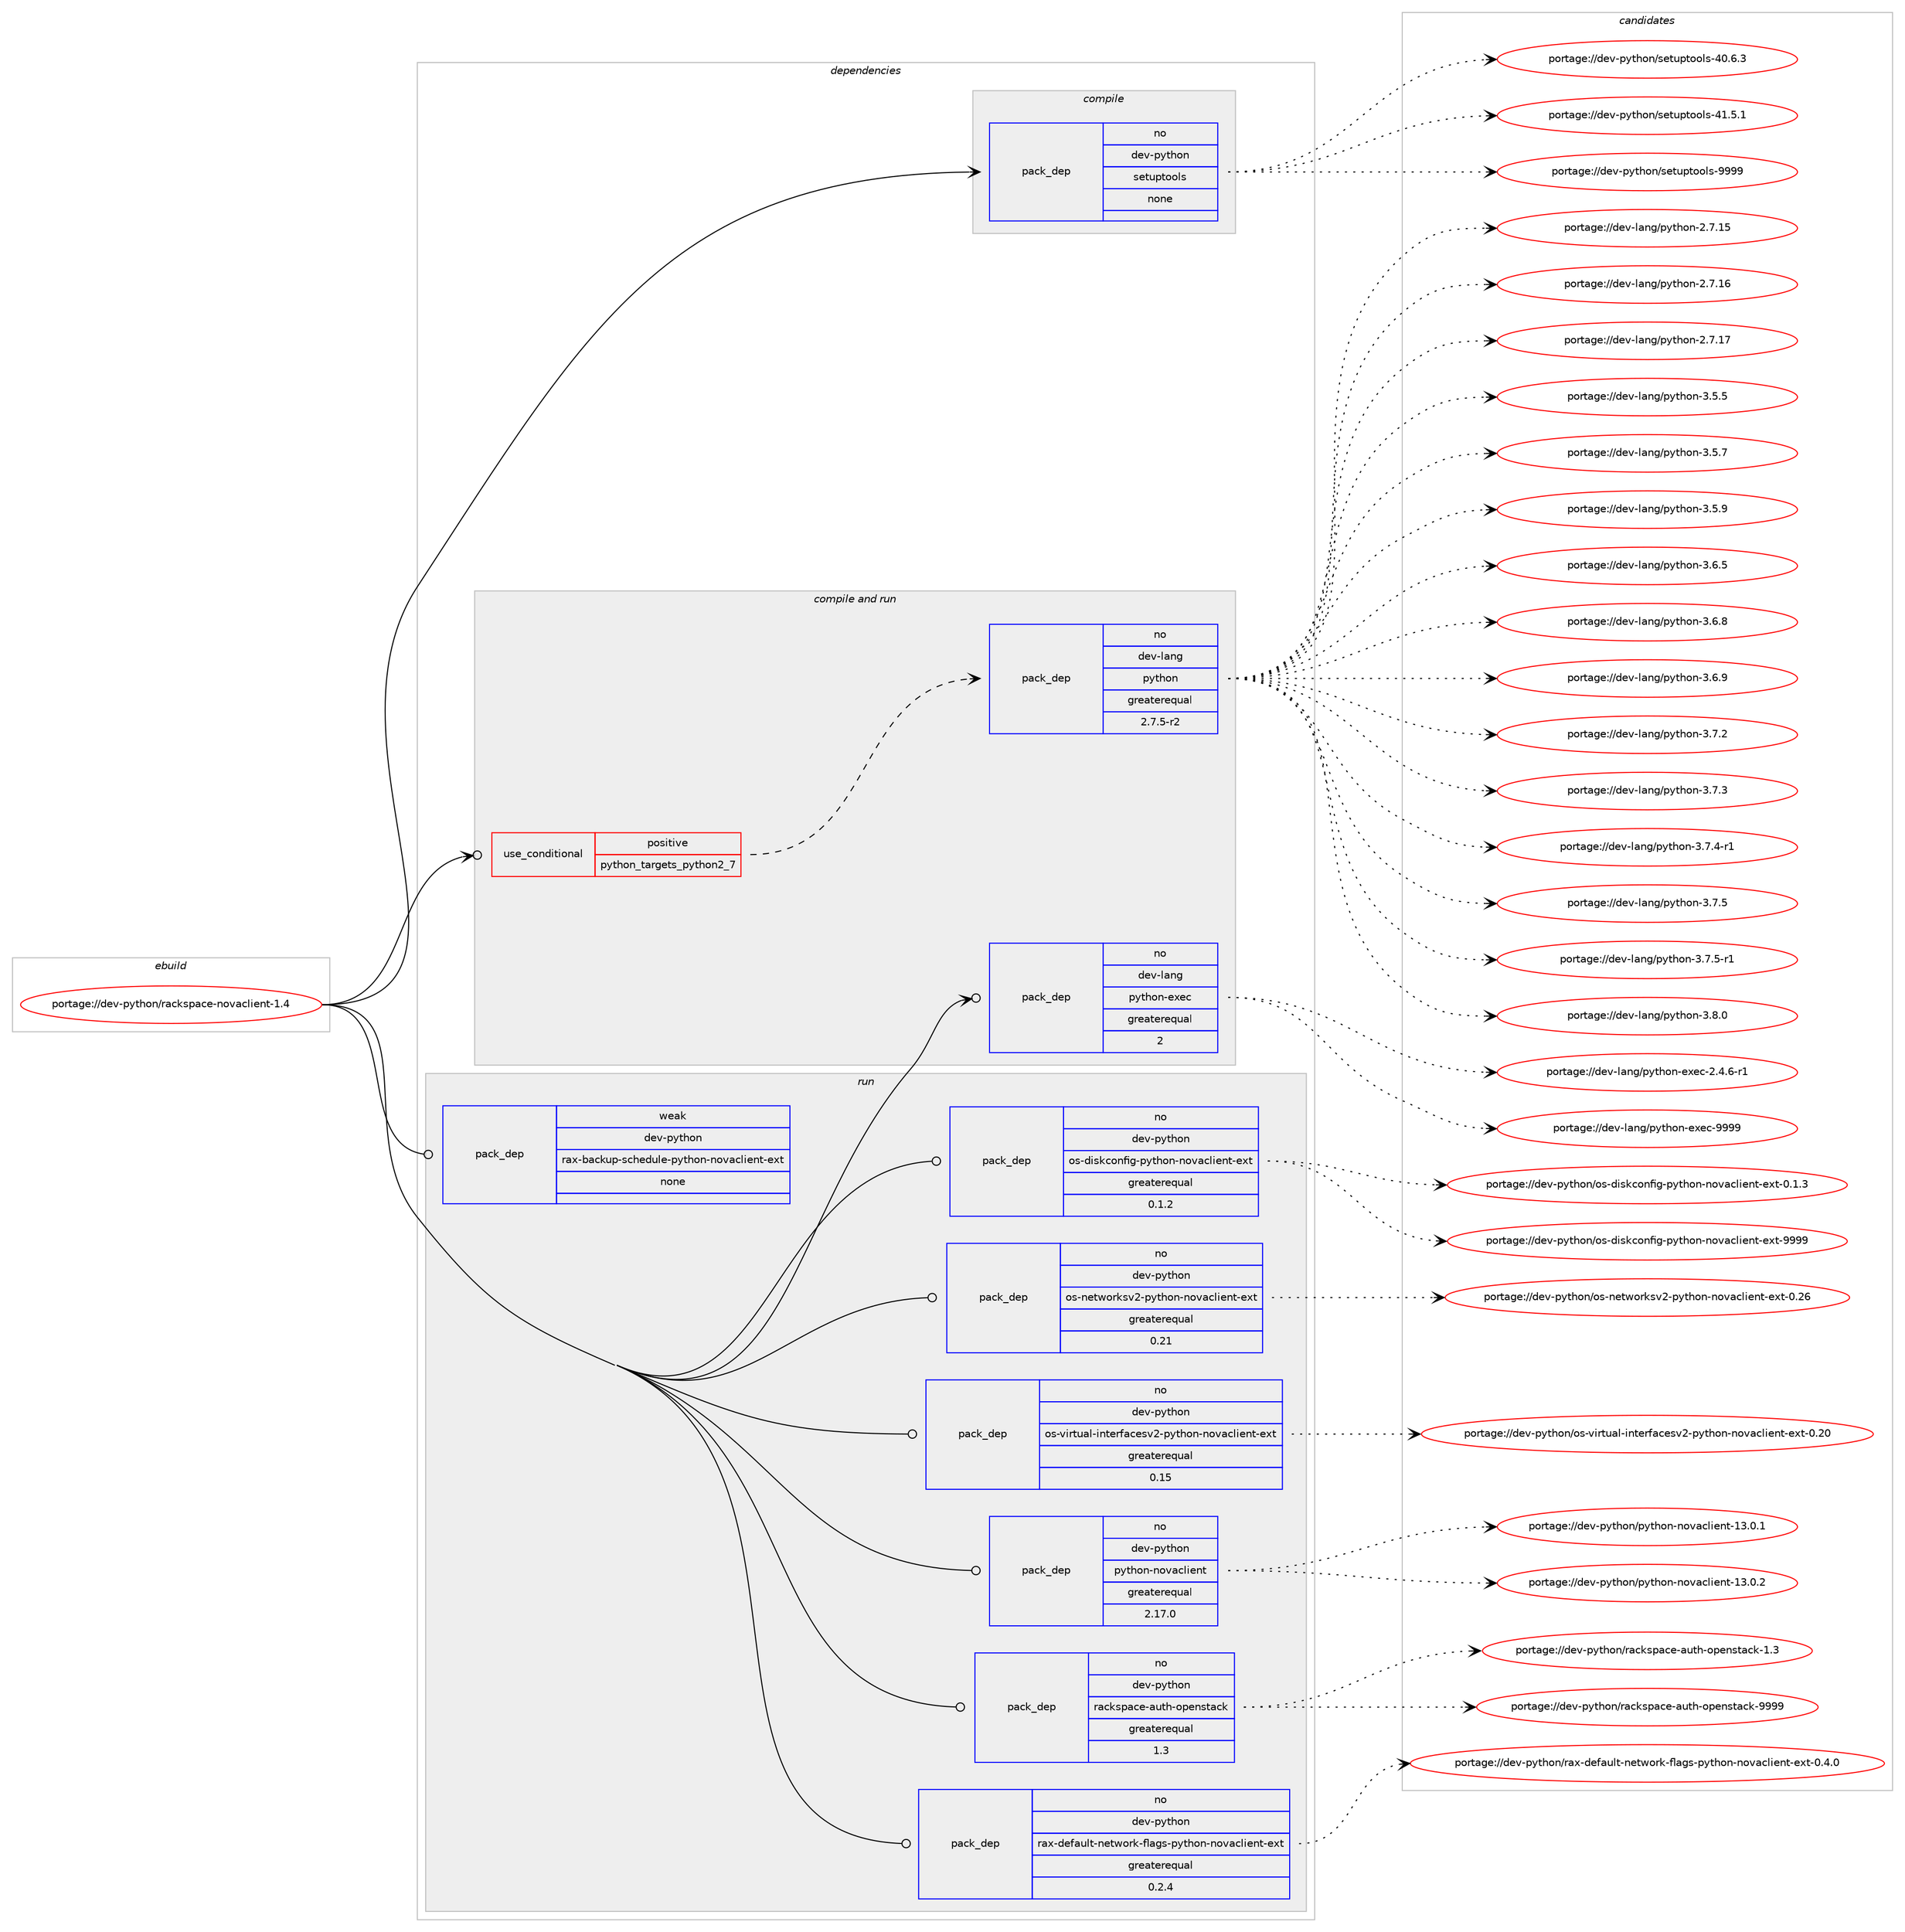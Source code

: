digraph prolog {

# *************
# Graph options
# *************

newrank=true;
concentrate=true;
compound=true;
graph [rankdir=LR,fontname=Helvetica,fontsize=10,ranksep=1.5];#, ranksep=2.5, nodesep=0.2];
edge  [arrowhead=vee];
node  [fontname=Helvetica,fontsize=10];

# **********
# The ebuild
# **********

subgraph cluster_leftcol {
color=gray;
rank=same;
label=<<i>ebuild</i>>;
id [label="portage://dev-python/rackspace-novaclient-1.4", color=red, width=4, href="../dev-python/rackspace-novaclient-1.4.svg"];
}

# ****************
# The dependencies
# ****************

subgraph cluster_midcol {
color=gray;
label=<<i>dependencies</i>>;
subgraph cluster_compile {
fillcolor="#eeeeee";
style=filled;
label=<<i>compile</i>>;
subgraph pack128351 {
dependency169436 [label=<<TABLE BORDER="0" CELLBORDER="1" CELLSPACING="0" CELLPADDING="4" WIDTH="220"><TR><TD ROWSPAN="6" CELLPADDING="30">pack_dep</TD></TR><TR><TD WIDTH="110">no</TD></TR><TR><TD>dev-python</TD></TR><TR><TD>setuptools</TD></TR><TR><TD>none</TD></TR><TR><TD></TD></TR></TABLE>>, shape=none, color=blue];
}
id:e -> dependency169436:w [weight=20,style="solid",arrowhead="vee"];
}
subgraph cluster_compileandrun {
fillcolor="#eeeeee";
style=filled;
label=<<i>compile and run</i>>;
subgraph cond37685 {
dependency169437 [label=<<TABLE BORDER="0" CELLBORDER="1" CELLSPACING="0" CELLPADDING="4"><TR><TD ROWSPAN="3" CELLPADDING="10">use_conditional</TD></TR><TR><TD>positive</TD></TR><TR><TD>python_targets_python2_7</TD></TR></TABLE>>, shape=none, color=red];
subgraph pack128352 {
dependency169438 [label=<<TABLE BORDER="0" CELLBORDER="1" CELLSPACING="0" CELLPADDING="4" WIDTH="220"><TR><TD ROWSPAN="6" CELLPADDING="30">pack_dep</TD></TR><TR><TD WIDTH="110">no</TD></TR><TR><TD>dev-lang</TD></TR><TR><TD>python</TD></TR><TR><TD>greaterequal</TD></TR><TR><TD>2.7.5-r2</TD></TR></TABLE>>, shape=none, color=blue];
}
dependency169437:e -> dependency169438:w [weight=20,style="dashed",arrowhead="vee"];
}
id:e -> dependency169437:w [weight=20,style="solid",arrowhead="odotvee"];
subgraph pack128353 {
dependency169439 [label=<<TABLE BORDER="0" CELLBORDER="1" CELLSPACING="0" CELLPADDING="4" WIDTH="220"><TR><TD ROWSPAN="6" CELLPADDING="30">pack_dep</TD></TR><TR><TD WIDTH="110">no</TD></TR><TR><TD>dev-lang</TD></TR><TR><TD>python-exec</TD></TR><TR><TD>greaterequal</TD></TR><TR><TD>2</TD></TR></TABLE>>, shape=none, color=blue];
}
id:e -> dependency169439:w [weight=20,style="solid",arrowhead="odotvee"];
}
subgraph cluster_run {
fillcolor="#eeeeee";
style=filled;
label=<<i>run</i>>;
subgraph pack128354 {
dependency169440 [label=<<TABLE BORDER="0" CELLBORDER="1" CELLSPACING="0" CELLPADDING="4" WIDTH="220"><TR><TD ROWSPAN="6" CELLPADDING="30">pack_dep</TD></TR><TR><TD WIDTH="110">no</TD></TR><TR><TD>dev-python</TD></TR><TR><TD>os-diskconfig-python-novaclient-ext</TD></TR><TR><TD>greaterequal</TD></TR><TR><TD>0.1.2</TD></TR></TABLE>>, shape=none, color=blue];
}
id:e -> dependency169440:w [weight=20,style="solid",arrowhead="odot"];
subgraph pack128355 {
dependency169441 [label=<<TABLE BORDER="0" CELLBORDER="1" CELLSPACING="0" CELLPADDING="4" WIDTH="220"><TR><TD ROWSPAN="6" CELLPADDING="30">pack_dep</TD></TR><TR><TD WIDTH="110">no</TD></TR><TR><TD>dev-python</TD></TR><TR><TD>os-networksv2-python-novaclient-ext</TD></TR><TR><TD>greaterequal</TD></TR><TR><TD>0.21</TD></TR></TABLE>>, shape=none, color=blue];
}
id:e -> dependency169441:w [weight=20,style="solid",arrowhead="odot"];
subgraph pack128356 {
dependency169442 [label=<<TABLE BORDER="0" CELLBORDER="1" CELLSPACING="0" CELLPADDING="4" WIDTH="220"><TR><TD ROWSPAN="6" CELLPADDING="30">pack_dep</TD></TR><TR><TD WIDTH="110">no</TD></TR><TR><TD>dev-python</TD></TR><TR><TD>os-virtual-interfacesv2-python-novaclient-ext</TD></TR><TR><TD>greaterequal</TD></TR><TR><TD>0.15</TD></TR></TABLE>>, shape=none, color=blue];
}
id:e -> dependency169442:w [weight=20,style="solid",arrowhead="odot"];
subgraph pack128357 {
dependency169443 [label=<<TABLE BORDER="0" CELLBORDER="1" CELLSPACING="0" CELLPADDING="4" WIDTH="220"><TR><TD ROWSPAN="6" CELLPADDING="30">pack_dep</TD></TR><TR><TD WIDTH="110">no</TD></TR><TR><TD>dev-python</TD></TR><TR><TD>python-novaclient</TD></TR><TR><TD>greaterequal</TD></TR><TR><TD>2.17.0</TD></TR></TABLE>>, shape=none, color=blue];
}
id:e -> dependency169443:w [weight=20,style="solid",arrowhead="odot"];
subgraph pack128358 {
dependency169444 [label=<<TABLE BORDER="0" CELLBORDER="1" CELLSPACING="0" CELLPADDING="4" WIDTH="220"><TR><TD ROWSPAN="6" CELLPADDING="30">pack_dep</TD></TR><TR><TD WIDTH="110">no</TD></TR><TR><TD>dev-python</TD></TR><TR><TD>rackspace-auth-openstack</TD></TR><TR><TD>greaterequal</TD></TR><TR><TD>1.3</TD></TR></TABLE>>, shape=none, color=blue];
}
id:e -> dependency169444:w [weight=20,style="solid",arrowhead="odot"];
subgraph pack128359 {
dependency169445 [label=<<TABLE BORDER="0" CELLBORDER="1" CELLSPACING="0" CELLPADDING="4" WIDTH="220"><TR><TD ROWSPAN="6" CELLPADDING="30">pack_dep</TD></TR><TR><TD WIDTH="110">no</TD></TR><TR><TD>dev-python</TD></TR><TR><TD>rax-default-network-flags-python-novaclient-ext</TD></TR><TR><TD>greaterequal</TD></TR><TR><TD>0.2.4</TD></TR></TABLE>>, shape=none, color=blue];
}
id:e -> dependency169445:w [weight=20,style="solid",arrowhead="odot"];
subgraph pack128360 {
dependency169446 [label=<<TABLE BORDER="0" CELLBORDER="1" CELLSPACING="0" CELLPADDING="4" WIDTH="220"><TR><TD ROWSPAN="6" CELLPADDING="30">pack_dep</TD></TR><TR><TD WIDTH="110">weak</TD></TR><TR><TD>dev-python</TD></TR><TR><TD>rax-backup-schedule-python-novaclient-ext</TD></TR><TR><TD>none</TD></TR><TR><TD></TD></TR></TABLE>>, shape=none, color=blue];
}
id:e -> dependency169446:w [weight=20,style="solid",arrowhead="odot"];
}
}

# **************
# The candidates
# **************

subgraph cluster_choices {
rank=same;
color=gray;
label=<<i>candidates</i>>;

subgraph choice128351 {
color=black;
nodesep=1;
choiceportage100101118451121211161041111104711510111611711211611111110811545524846544651 [label="portage://dev-python/setuptools-40.6.3", color=red, width=4,href="../dev-python/setuptools-40.6.3.svg"];
choiceportage100101118451121211161041111104711510111611711211611111110811545524946534649 [label="portage://dev-python/setuptools-41.5.1", color=red, width=4,href="../dev-python/setuptools-41.5.1.svg"];
choiceportage10010111845112121116104111110471151011161171121161111111081154557575757 [label="portage://dev-python/setuptools-9999", color=red, width=4,href="../dev-python/setuptools-9999.svg"];
dependency169436:e -> choiceportage100101118451121211161041111104711510111611711211611111110811545524846544651:w [style=dotted,weight="100"];
dependency169436:e -> choiceportage100101118451121211161041111104711510111611711211611111110811545524946534649:w [style=dotted,weight="100"];
dependency169436:e -> choiceportage10010111845112121116104111110471151011161171121161111111081154557575757:w [style=dotted,weight="100"];
}
subgraph choice128352 {
color=black;
nodesep=1;
choiceportage10010111845108971101034711212111610411111045504655464953 [label="portage://dev-lang/python-2.7.15", color=red, width=4,href="../dev-lang/python-2.7.15.svg"];
choiceportage10010111845108971101034711212111610411111045504655464954 [label="portage://dev-lang/python-2.7.16", color=red, width=4,href="../dev-lang/python-2.7.16.svg"];
choiceportage10010111845108971101034711212111610411111045504655464955 [label="portage://dev-lang/python-2.7.17", color=red, width=4,href="../dev-lang/python-2.7.17.svg"];
choiceportage100101118451089711010347112121116104111110455146534653 [label="portage://dev-lang/python-3.5.5", color=red, width=4,href="../dev-lang/python-3.5.5.svg"];
choiceportage100101118451089711010347112121116104111110455146534655 [label="portage://dev-lang/python-3.5.7", color=red, width=4,href="../dev-lang/python-3.5.7.svg"];
choiceportage100101118451089711010347112121116104111110455146534657 [label="portage://dev-lang/python-3.5.9", color=red, width=4,href="../dev-lang/python-3.5.9.svg"];
choiceportage100101118451089711010347112121116104111110455146544653 [label="portage://dev-lang/python-3.6.5", color=red, width=4,href="../dev-lang/python-3.6.5.svg"];
choiceportage100101118451089711010347112121116104111110455146544656 [label="portage://dev-lang/python-3.6.8", color=red, width=4,href="../dev-lang/python-3.6.8.svg"];
choiceportage100101118451089711010347112121116104111110455146544657 [label="portage://dev-lang/python-3.6.9", color=red, width=4,href="../dev-lang/python-3.6.9.svg"];
choiceportage100101118451089711010347112121116104111110455146554650 [label="portage://dev-lang/python-3.7.2", color=red, width=4,href="../dev-lang/python-3.7.2.svg"];
choiceportage100101118451089711010347112121116104111110455146554651 [label="portage://dev-lang/python-3.7.3", color=red, width=4,href="../dev-lang/python-3.7.3.svg"];
choiceportage1001011184510897110103471121211161041111104551465546524511449 [label="portage://dev-lang/python-3.7.4-r1", color=red, width=4,href="../dev-lang/python-3.7.4-r1.svg"];
choiceportage100101118451089711010347112121116104111110455146554653 [label="portage://dev-lang/python-3.7.5", color=red, width=4,href="../dev-lang/python-3.7.5.svg"];
choiceportage1001011184510897110103471121211161041111104551465546534511449 [label="portage://dev-lang/python-3.7.5-r1", color=red, width=4,href="../dev-lang/python-3.7.5-r1.svg"];
choiceportage100101118451089711010347112121116104111110455146564648 [label="portage://dev-lang/python-3.8.0", color=red, width=4,href="../dev-lang/python-3.8.0.svg"];
dependency169438:e -> choiceportage10010111845108971101034711212111610411111045504655464953:w [style=dotted,weight="100"];
dependency169438:e -> choiceportage10010111845108971101034711212111610411111045504655464954:w [style=dotted,weight="100"];
dependency169438:e -> choiceportage10010111845108971101034711212111610411111045504655464955:w [style=dotted,weight="100"];
dependency169438:e -> choiceportage100101118451089711010347112121116104111110455146534653:w [style=dotted,weight="100"];
dependency169438:e -> choiceportage100101118451089711010347112121116104111110455146534655:w [style=dotted,weight="100"];
dependency169438:e -> choiceportage100101118451089711010347112121116104111110455146534657:w [style=dotted,weight="100"];
dependency169438:e -> choiceportage100101118451089711010347112121116104111110455146544653:w [style=dotted,weight="100"];
dependency169438:e -> choiceportage100101118451089711010347112121116104111110455146544656:w [style=dotted,weight="100"];
dependency169438:e -> choiceportage100101118451089711010347112121116104111110455146544657:w [style=dotted,weight="100"];
dependency169438:e -> choiceportage100101118451089711010347112121116104111110455146554650:w [style=dotted,weight="100"];
dependency169438:e -> choiceportage100101118451089711010347112121116104111110455146554651:w [style=dotted,weight="100"];
dependency169438:e -> choiceportage1001011184510897110103471121211161041111104551465546524511449:w [style=dotted,weight="100"];
dependency169438:e -> choiceportage100101118451089711010347112121116104111110455146554653:w [style=dotted,weight="100"];
dependency169438:e -> choiceportage1001011184510897110103471121211161041111104551465546534511449:w [style=dotted,weight="100"];
dependency169438:e -> choiceportage100101118451089711010347112121116104111110455146564648:w [style=dotted,weight="100"];
}
subgraph choice128353 {
color=black;
nodesep=1;
choiceportage10010111845108971101034711212111610411111045101120101994550465246544511449 [label="portage://dev-lang/python-exec-2.4.6-r1", color=red, width=4,href="../dev-lang/python-exec-2.4.6-r1.svg"];
choiceportage10010111845108971101034711212111610411111045101120101994557575757 [label="portage://dev-lang/python-exec-9999", color=red, width=4,href="../dev-lang/python-exec-9999.svg"];
dependency169439:e -> choiceportage10010111845108971101034711212111610411111045101120101994550465246544511449:w [style=dotted,weight="100"];
dependency169439:e -> choiceportage10010111845108971101034711212111610411111045101120101994557575757:w [style=dotted,weight="100"];
}
subgraph choice128354 {
color=black;
nodesep=1;
choiceportage100101118451121211161041111104711111545100105115107991111101021051034511212111610411111045110111118979910810510111011645101120116454846494651 [label="portage://dev-python/os-diskconfig-python-novaclient-ext-0.1.3", color=red, width=4,href="../dev-python/os-diskconfig-python-novaclient-ext-0.1.3.svg"];
choiceportage1001011184511212111610411111047111115451001051151079911111010210510345112121116104111110451101111189799108105101110116451011201164557575757 [label="portage://dev-python/os-diskconfig-python-novaclient-ext-9999", color=red, width=4,href="../dev-python/os-diskconfig-python-novaclient-ext-9999.svg"];
dependency169440:e -> choiceportage100101118451121211161041111104711111545100105115107991111101021051034511212111610411111045110111118979910810510111011645101120116454846494651:w [style=dotted,weight="100"];
dependency169440:e -> choiceportage1001011184511212111610411111047111115451001051151079911111010210510345112121116104111110451101111189799108105101110116451011201164557575757:w [style=dotted,weight="100"];
}
subgraph choice128355 {
color=black;
nodesep=1;
choiceportage1001011184511212111610411111047111115451101011161191111141071151185045112121116104111110451101111189799108105101110116451011201164548465054 [label="portage://dev-python/os-networksv2-python-novaclient-ext-0.26", color=red, width=4,href="../dev-python/os-networksv2-python-novaclient-ext-0.26.svg"];
dependency169441:e -> choiceportage1001011184511212111610411111047111115451101011161191111141071151185045112121116104111110451101111189799108105101110116451011201164548465054:w [style=dotted,weight="100"];
}
subgraph choice128356 {
color=black;
nodesep=1;
choiceportage100101118451121211161041111104711111545118105114116117971084510511011610111410297991011151185045112121116104111110451101111189799108105101110116451011201164548465048 [label="portage://dev-python/os-virtual-interfacesv2-python-novaclient-ext-0.20", color=red, width=4,href="../dev-python/os-virtual-interfacesv2-python-novaclient-ext-0.20.svg"];
dependency169442:e -> choiceportage100101118451121211161041111104711111545118105114116117971084510511011610111410297991011151185045112121116104111110451101111189799108105101110116451011201164548465048:w [style=dotted,weight="100"];
}
subgraph choice128357 {
color=black;
nodesep=1;
choiceportage100101118451121211161041111104711212111610411111045110111118979910810510111011645495146484649 [label="portage://dev-python/python-novaclient-13.0.1", color=red, width=4,href="../dev-python/python-novaclient-13.0.1.svg"];
choiceportage100101118451121211161041111104711212111610411111045110111118979910810510111011645495146484650 [label="portage://dev-python/python-novaclient-13.0.2", color=red, width=4,href="../dev-python/python-novaclient-13.0.2.svg"];
dependency169443:e -> choiceportage100101118451121211161041111104711212111610411111045110111118979910810510111011645495146484649:w [style=dotted,weight="100"];
dependency169443:e -> choiceportage100101118451121211161041111104711212111610411111045110111118979910810510111011645495146484650:w [style=dotted,weight="100"];
}
subgraph choice128358 {
color=black;
nodesep=1;
choiceportage100101118451121211161041111104711497991071151129799101459711711610445111112101110115116979910745494651 [label="portage://dev-python/rackspace-auth-openstack-1.3", color=red, width=4,href="../dev-python/rackspace-auth-openstack-1.3.svg"];
choiceportage10010111845112121116104111110471149799107115112979910145971171161044511111210111011511697991074557575757 [label="portage://dev-python/rackspace-auth-openstack-9999", color=red, width=4,href="../dev-python/rackspace-auth-openstack-9999.svg"];
dependency169444:e -> choiceportage100101118451121211161041111104711497991071151129799101459711711610445111112101110115116979910745494651:w [style=dotted,weight="100"];
dependency169444:e -> choiceportage10010111845112121116104111110471149799107115112979910145971171161044511111210111011511697991074557575757:w [style=dotted,weight="100"];
}
subgraph choice128359 {
color=black;
nodesep=1;
choiceportage10010111845112121116104111110471149712045100101102971171081164511010111611911111410745102108971031154511212111610411111045110111118979910810510111011645101120116454846524648 [label="portage://dev-python/rax-default-network-flags-python-novaclient-ext-0.4.0", color=red, width=4,href="../dev-python/rax-default-network-flags-python-novaclient-ext-0.4.0.svg"];
dependency169445:e -> choiceportage10010111845112121116104111110471149712045100101102971171081164511010111611911111410745102108971031154511212111610411111045110111118979910810510111011645101120116454846524648:w [style=dotted,weight="100"];
}
subgraph choice128360 {
color=black;
nodesep=1;
}
}

}
